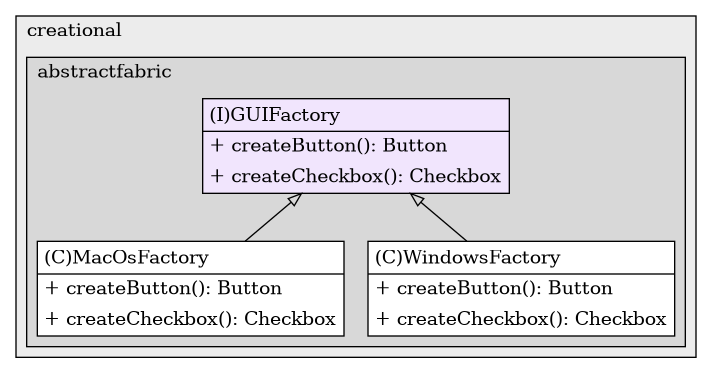 @startuml

/' diagram meta data start
config=StructureConfiguration;
{
  "projectClassification": {
    "searchMode": "OpenProject", // OpenProject, AllProjects
    "includedProjects": "",
    "pathEndKeywords": "*.impl",
    "isClientPath": "",
    "isClientName": "",
    "isTestPath": "",
    "isTestName": "",
    "isMappingPath": "",
    "isMappingName": "",
    "isDataAccessPath": "",
    "isDataAccessName": "",
    "isDataStructurePath": "",
    "isDataStructureName": "",
    "isInterfaceStructuresPath": "",
    "isInterfaceStructuresName": "",
    "isEntryPointPath": "",
    "isEntryPointName": "",
    "treatFinalFieldsAsMandatory": false
  },
  "graphRestriction": {
    "classPackageExcludeFilter": "",
    "classPackageIncludeFilter": "theory.practice2.creational.abstractfabric.fix",
    "classNameExcludeFilter": "",
    "classNameIncludeFilter": "",
    "methodNameExcludeFilter": "",
    "methodNameIncludeFilter": "",
    "removeByInheritance": "", // inheritance/annotation based filtering is done in a second step
    "removeByAnnotation": "",
    "removeByClassPackage": "", // cleanup the graph after inheritance/annotation based filtering is done
    "removeByClassName": "",
    "cutMappings": false,
    "cutEnum": true,
    "cutTests": true,
    "cutClient": true,
    "cutDataAccess": false,
    "cutInterfaceStructures": false,
    "cutDataStructures": false,
    "cutGetterAndSetter": true,
    "cutConstructors": true
  },
  "graphTraversal": {
    "forwardDepth": 3,
    "backwardDepth": 3,
    "classPackageExcludeFilter": "",
    "classPackageIncludeFilter": "",
    "classNameExcludeFilter": "",
    "classNameIncludeFilter": "",
    "methodNameExcludeFilter": "",
    "methodNameIncludeFilter": "",
    "hideMappings": false,
    "hideDataStructures": false,
    "hidePrivateMethods": true,
    "hideInterfaceCalls": true, // indirection: implementation -> interface (is hidden) -> implementation
    "onlyShowApplicationEntryPoints": false, // root node is included
    "useMethodCallsForStructureDiagram": "ForwardOnly" // ForwardOnly, BothDirections, No
  },
  "details": {
    "aggregation": "GroupByClass", // ByClass, GroupByClass, None
    "showClassGenericTypes": true,
    "showMethods": true,
    "showMethodParameterNames": true,
    "showMethodParameterTypes": true,
    "showMethodReturnType": true,
    "showPackageLevels": 2,
    "showDetailedClassStructure": true
  },
  "rootClass": "theory.practice2.creational.abstractfabric.fix.GUIFactory",
  "extensionCallbackMethod": "" // qualified.class.name#methodName - signature: public static String method(String)
}
diagram meta data end '/



digraph g {
    rankdir="TB"
    splines=polyline
    

'nodes 
subgraph cluster_1373716298 { 
   	label=creational
	labeljust=l
	fillcolor="#ececec"
	style=filled
   
   subgraph cluster_1835886187 { 
   	label=abstractfabric
	labeljust=l
	fillcolor="#d8d8d8"
	style=filled
   
   GUIFactory1890047406[
	label=<<TABLE BORDER="1" CELLBORDER="0" CELLPADDING="4" CELLSPACING="0">
<TR><TD ALIGN="LEFT" >(I)GUIFactory</TD></TR>
<HR/>
<TR><TD ALIGN="LEFT" >+ createButton(): Button</TD></TR>
<TR><TD ALIGN="LEFT" >+ createCheckbox(): Checkbox</TD></TR>
</TABLE>>
	style=filled
	margin=0
	shape=plaintext
	fillcolor="#F1E5FD"
];

MacOsFactory1890047406[
	label=<<TABLE BORDER="1" CELLBORDER="0" CELLPADDING="4" CELLSPACING="0">
<TR><TD ALIGN="LEFT" >(C)MacOsFactory</TD></TR>
<HR/>
<TR><TD ALIGN="LEFT" >+ createButton(): Button</TD></TR>
<TR><TD ALIGN="LEFT" >+ createCheckbox(): Checkbox</TD></TR>
</TABLE>>
	style=filled
	margin=0
	shape=plaintext
	fillcolor="#FFFFFF"
];

WindowsFactory1890047406[
	label=<<TABLE BORDER="1" CELLBORDER="0" CELLPADDING="4" CELLSPACING="0">
<TR><TD ALIGN="LEFT" >(C)WindowsFactory</TD></TR>
<HR/>
<TR><TD ALIGN="LEFT" >+ createButton(): Button</TD></TR>
<TR><TD ALIGN="LEFT" >+ createCheckbox(): Checkbox</TD></TR>
</TABLE>>
	style=filled
	margin=0
	shape=plaintext
	fillcolor="#FFFFFF"
];
} 
} 

'edges    
GUIFactory1890047406 -> MacOsFactory1890047406[arrowhead=none, arrowtail=empty, dir=both];
GUIFactory1890047406 -> WindowsFactory1890047406[arrowhead=none, arrowtail=empty, dir=both];
    
}
@enduml